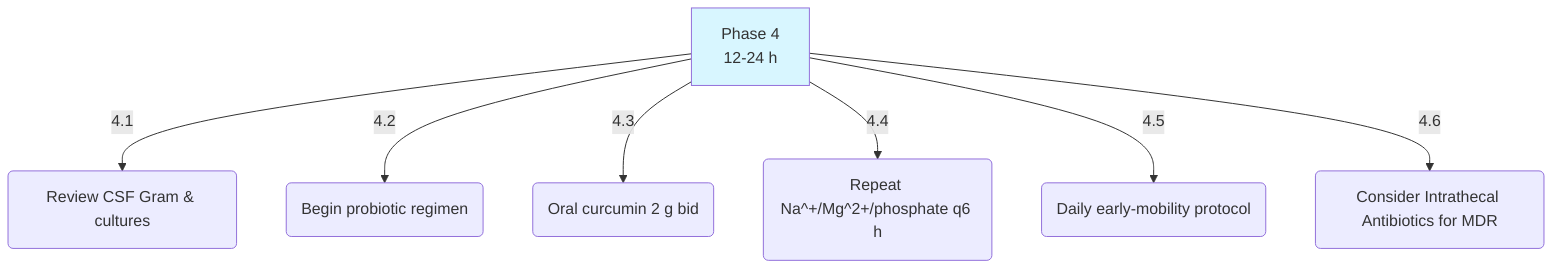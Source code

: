 graph TD
    P4[Phase 4<br>12-24 h] -->|4.1| Review(Review CSF Gram & cultures)
    P4 -->|4.2| Pro(Begin probiotic regimen)
    P4 -->|4.3| Cur(Oral curcumin 2 g bid)
    P4 -->|4.4| Electro(Repeat Na^+/Mg^2+/phosphate q6 h)
    P4 -->|4.5| Mobility(Daily early-mobility protocol)
    P4 -->|4.6| ITAbx(Consider Intrathecal Antibiotics for MDR)
    style P4 fill:#d8f6ff